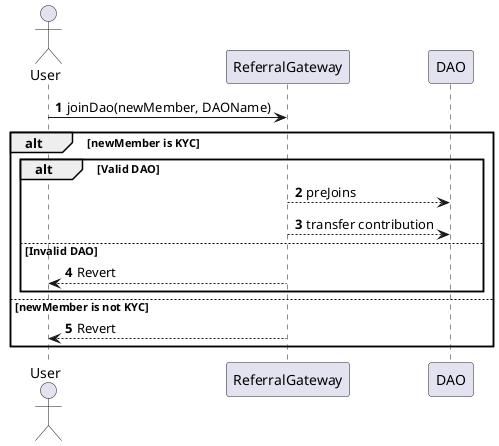 @startuml Join Dao
autonumber

actor User

User -> ReferralGateway: joinDao(newMember, DAOName)

alt newMember is KYC
    
    alt Valid DAO
        ReferralGateway --> DAO: preJoins
        ReferralGateway --> DAO: transfer contribution

    else Invalid DAO
        ReferralGateway --> User: Revert
    end

else newMember is not KYC
    ReferralGateway --> User: Revert
end

@enduml
